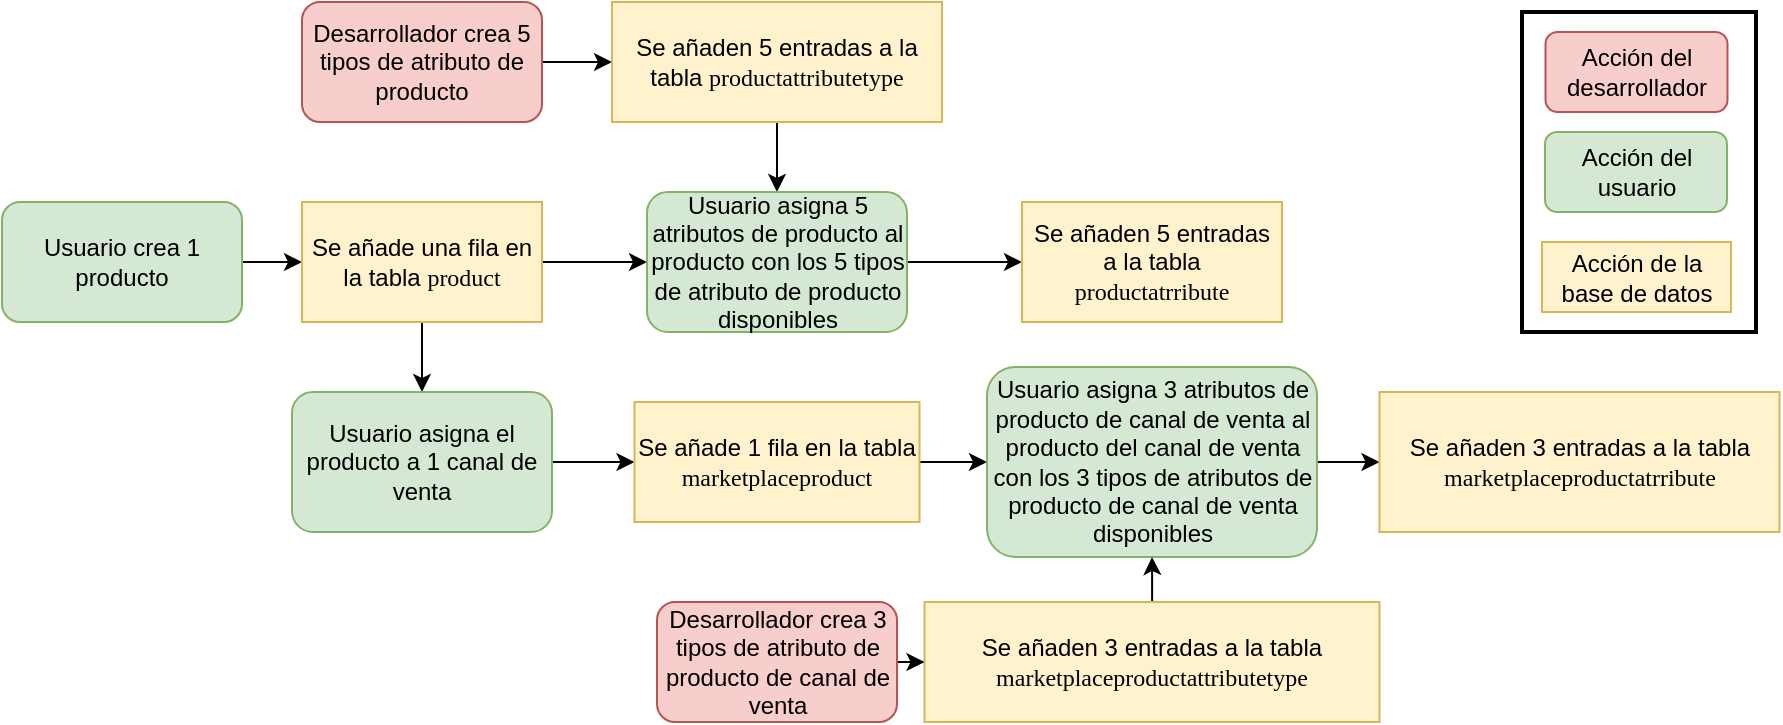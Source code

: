 <mxfile version="27.0.3">
  <diagram name="Page-1" id="dV4gOR_IBtZmmg_PkJwF">
    <mxGraphModel dx="1426" dy="758" grid="1" gridSize="10" guides="1" tooltips="1" connect="1" arrows="1" fold="1" page="1" pageScale="1" pageWidth="827" pageHeight="1169" math="0" shadow="0">
      <root>
        <mxCell id="0" />
        <mxCell id="1" parent="0" />
        <mxCell id="eNmQSLAEF3XVMnD1VQyt-34" value="" style="rounded=0;whiteSpace=wrap;html=1;strokeWidth=2;" vertex="1" parent="1">
          <mxGeometry x="850" y="65" width="117" height="160" as="geometry" />
        </mxCell>
        <mxCell id="eNmQSLAEF3XVMnD1VQyt-7" style="edgeStyle=orthogonalEdgeStyle;rounded=0;orthogonalLoop=1;jettySize=auto;html=1;" edge="1" parent="1" source="eNmQSLAEF3XVMnD1VQyt-1" target="eNmQSLAEF3XVMnD1VQyt-2">
          <mxGeometry relative="1" as="geometry" />
        </mxCell>
        <mxCell id="eNmQSLAEF3XVMnD1VQyt-1" value="Usuario crea 1&lt;div&gt;producto&lt;/div&gt;" style="rounded=1;whiteSpace=wrap;html=1;fillColor=#d5e8d4;strokeColor=#82b366;" vertex="1" parent="1">
          <mxGeometry x="90" y="160" width="120" height="60" as="geometry" />
        </mxCell>
        <mxCell id="eNmQSLAEF3XVMnD1VQyt-8" style="edgeStyle=orthogonalEdgeStyle;rounded=0;orthogonalLoop=1;jettySize=auto;html=1;" edge="1" parent="1" source="eNmQSLAEF3XVMnD1VQyt-2" target="eNmQSLAEF3XVMnD1VQyt-5">
          <mxGeometry relative="1" as="geometry" />
        </mxCell>
        <mxCell id="eNmQSLAEF3XVMnD1VQyt-16" style="edgeStyle=orthogonalEdgeStyle;rounded=0;orthogonalLoop=1;jettySize=auto;html=1;entryX=0.5;entryY=0;entryDx=0;entryDy=0;" edge="1" parent="1" source="eNmQSLAEF3XVMnD1VQyt-2" target="eNmQSLAEF3XVMnD1VQyt-13">
          <mxGeometry relative="1" as="geometry" />
        </mxCell>
        <mxCell id="eNmQSLAEF3XVMnD1VQyt-2" value="Se añade una fila en la tabla &lt;font data-font-src=&quot;https://fonts.googleapis.com/css?family=Cascadia+Code&quot; face=&quot;Cascadia Code&quot;&gt;product&lt;/font&gt;" style="rounded=0;whiteSpace=wrap;html=1;fillColor=#fff2cc;strokeColor=#d6b656;" vertex="1" parent="1">
          <mxGeometry x="240" y="160" width="120" height="60" as="geometry" />
        </mxCell>
        <mxCell id="eNmQSLAEF3XVMnD1VQyt-9" style="edgeStyle=orthogonalEdgeStyle;rounded=0;orthogonalLoop=1;jettySize=auto;html=1;entryX=0;entryY=0.5;entryDx=0;entryDy=0;" edge="1" parent="1" source="eNmQSLAEF3XVMnD1VQyt-3" target="eNmQSLAEF3XVMnD1VQyt-4">
          <mxGeometry relative="1" as="geometry" />
        </mxCell>
        <mxCell id="eNmQSLAEF3XVMnD1VQyt-3" value="Desarrollador crea 5 tipos de atributo de producto" style="rounded=1;whiteSpace=wrap;html=1;fillColor=#f8cecc;strokeColor=#b85450;" vertex="1" parent="1">
          <mxGeometry x="240" y="60" width="120" height="60" as="geometry" />
        </mxCell>
        <mxCell id="eNmQSLAEF3XVMnD1VQyt-27" style="edgeStyle=orthogonalEdgeStyle;rounded=0;orthogonalLoop=1;jettySize=auto;html=1;" edge="1" parent="1" source="eNmQSLAEF3XVMnD1VQyt-4" target="eNmQSLAEF3XVMnD1VQyt-5">
          <mxGeometry relative="1" as="geometry" />
        </mxCell>
        <mxCell id="eNmQSLAEF3XVMnD1VQyt-4" value="Se añaden 5 entradas a la tabla &lt;font data-font-src=&quot;https://fonts.googleapis.com/css?family=Cascadia+Code&quot; face=&quot;Cascadia Code&quot;&gt;productattributetype&lt;/font&gt;" style="rounded=0;whiteSpace=wrap;html=1;fillColor=#fff2cc;strokeColor=#d6b656;" vertex="1" parent="1">
          <mxGeometry x="395" y="60" width="165" height="60" as="geometry" />
        </mxCell>
        <mxCell id="eNmQSLAEF3XVMnD1VQyt-21" style="edgeStyle=orthogonalEdgeStyle;rounded=0;orthogonalLoop=1;jettySize=auto;html=1;" edge="1" parent="1" source="eNmQSLAEF3XVMnD1VQyt-5" target="eNmQSLAEF3XVMnD1VQyt-6">
          <mxGeometry relative="1" as="geometry" />
        </mxCell>
        <mxCell id="eNmQSLAEF3XVMnD1VQyt-5" value="Usuario asigna 5 atributos de producto al producto con los 5 tipos de atributo de producto disponibles" style="rounded=1;whiteSpace=wrap;html=1;fillColor=#d5e8d4;strokeColor=#82b366;" vertex="1" parent="1">
          <mxGeometry x="412.5" y="155" width="130" height="70" as="geometry" />
        </mxCell>
        <mxCell id="eNmQSLAEF3XVMnD1VQyt-6" value="Se añaden 5 entradas a la tabla &lt;font data-font-src=&quot;https://fonts.googleapis.com/css?family=Cascadia+Code&quot; face=&quot;Cascadia Code&quot;&gt;productatrribute&lt;/font&gt;" style="rounded=0;whiteSpace=wrap;html=1;fillColor=#fff2cc;strokeColor=#d6b656;" vertex="1" parent="1">
          <mxGeometry x="600" y="160" width="130" height="60" as="geometry" />
        </mxCell>
        <mxCell id="eNmQSLAEF3XVMnD1VQyt-17" style="edgeStyle=orthogonalEdgeStyle;rounded=0;orthogonalLoop=1;jettySize=auto;html=1;entryX=0;entryY=0.5;entryDx=0;entryDy=0;" edge="1" parent="1" source="eNmQSLAEF3XVMnD1VQyt-13" target="eNmQSLAEF3XVMnD1VQyt-14">
          <mxGeometry relative="1" as="geometry" />
        </mxCell>
        <mxCell id="eNmQSLAEF3XVMnD1VQyt-13" value="Usuario asigna el producto a 1 canal de venta" style="rounded=1;whiteSpace=wrap;html=1;fillColor=#d5e8d4;strokeColor=#82b366;" vertex="1" parent="1">
          <mxGeometry x="235" y="255" width="130" height="70" as="geometry" />
        </mxCell>
        <mxCell id="eNmQSLAEF3XVMnD1VQyt-29" style="edgeStyle=orthogonalEdgeStyle;rounded=0;orthogonalLoop=1;jettySize=auto;html=1;" edge="1" parent="1" source="eNmQSLAEF3XVMnD1VQyt-14" target="eNmQSLAEF3XVMnD1VQyt-15">
          <mxGeometry relative="1" as="geometry" />
        </mxCell>
        <mxCell id="eNmQSLAEF3XVMnD1VQyt-14" value="Se añade 1 fila en la tabla &lt;font data-font-src=&quot;https://fonts.googleapis.com/css?family=Cascadia+Code&quot; face=&quot;Cascadia Code&quot;&gt;marketplaceproduct&lt;/font&gt;" style="rounded=0;whiteSpace=wrap;html=1;fillColor=#fff2cc;strokeColor=#d6b656;" vertex="1" parent="1">
          <mxGeometry x="406.25" y="260" width="142.5" height="60" as="geometry" />
        </mxCell>
        <mxCell id="eNmQSLAEF3XVMnD1VQyt-23" style="edgeStyle=orthogonalEdgeStyle;rounded=0;orthogonalLoop=1;jettySize=auto;html=1;entryX=0;entryY=0.5;entryDx=0;entryDy=0;" edge="1" parent="1" source="eNmQSLAEF3XVMnD1VQyt-15" target="eNmQSLAEF3XVMnD1VQyt-22">
          <mxGeometry relative="1" as="geometry" />
        </mxCell>
        <mxCell id="eNmQSLAEF3XVMnD1VQyt-15" value="Usuario asigna 3 atributos de producto de canal de venta al producto del canal de venta con los 3 tipos de atributos de producto de canal de venta disponibles" style="rounded=1;whiteSpace=wrap;html=1;fillColor=#d5e8d4;strokeColor=#82b366;" vertex="1" parent="1">
          <mxGeometry x="582.5" y="242.5" width="165" height="95" as="geometry" />
        </mxCell>
        <mxCell id="eNmQSLAEF3XVMnD1VQyt-24" style="edgeStyle=orthogonalEdgeStyle;rounded=0;orthogonalLoop=1;jettySize=auto;html=1;" edge="1" parent="1" source="eNmQSLAEF3XVMnD1VQyt-18" target="eNmQSLAEF3XVMnD1VQyt-19">
          <mxGeometry relative="1" as="geometry" />
        </mxCell>
        <mxCell id="eNmQSLAEF3XVMnD1VQyt-18" value="Desarrollador crea 3 tipos de atributo de producto de canal de venta" style="rounded=1;whiteSpace=wrap;html=1;fillColor=#f8cecc;strokeColor=#b85450;" vertex="1" parent="1">
          <mxGeometry x="417.5" y="360" width="120" height="60" as="geometry" />
        </mxCell>
        <mxCell id="eNmQSLAEF3XVMnD1VQyt-30" style="edgeStyle=orthogonalEdgeStyle;rounded=0;orthogonalLoop=1;jettySize=auto;html=1;" edge="1" parent="1" source="eNmQSLAEF3XVMnD1VQyt-19" target="eNmQSLAEF3XVMnD1VQyt-15">
          <mxGeometry relative="1" as="geometry" />
        </mxCell>
        <mxCell id="eNmQSLAEF3XVMnD1VQyt-19" value="Se añaden 3 entradas a la tabla &lt;font data-font-src=&quot;https://fonts.googleapis.com/css?family=Cascadia+Code&quot; face=&quot;Cascadia Code&quot;&gt;marketplaceproductattributetype&lt;/font&gt;" style="rounded=0;whiteSpace=wrap;html=1;fillColor=#fff2cc;strokeColor=#d6b656;" vertex="1" parent="1">
          <mxGeometry x="551.25" y="360" width="227.5" height="60" as="geometry" />
        </mxCell>
        <mxCell id="eNmQSLAEF3XVMnD1VQyt-22" value="Se añaden 3 entradas a la tabla &lt;font data-font-src=&quot;https://fonts.googleapis.com/css?family=Cascadia+Code&quot; face=&quot;Cascadia Code&quot;&gt;marketplaceproductatrribute&lt;/font&gt;" style="rounded=0;whiteSpace=wrap;html=1;fillColor=#fff2cc;strokeColor=#d6b656;" vertex="1" parent="1">
          <mxGeometry x="778.75" y="255" width="200" height="70" as="geometry" />
        </mxCell>
        <mxCell id="eNmQSLAEF3XVMnD1VQyt-31" value="Acción del desarrollador" style="rounded=1;whiteSpace=wrap;html=1;fillColor=#f8cecc;strokeColor=#b85450;" vertex="1" parent="1">
          <mxGeometry x="861.75" y="75" width="91" height="40" as="geometry" />
        </mxCell>
        <mxCell id="eNmQSLAEF3XVMnD1VQyt-32" value="Acción de la base de datos" style="rounded=0;whiteSpace=wrap;html=1;fillColor=#fff2cc;strokeColor=#d6b656;" vertex="1" parent="1">
          <mxGeometry x="860" y="180" width="94.5" height="35" as="geometry" />
        </mxCell>
        <mxCell id="eNmQSLAEF3XVMnD1VQyt-33" value="Acción del usuario" style="rounded=1;whiteSpace=wrap;html=1;fillColor=#d5e8d4;strokeColor=#82b366;" vertex="1" parent="1">
          <mxGeometry x="861.5" y="125" width="91" height="40" as="geometry" />
        </mxCell>
      </root>
    </mxGraphModel>
  </diagram>
</mxfile>

